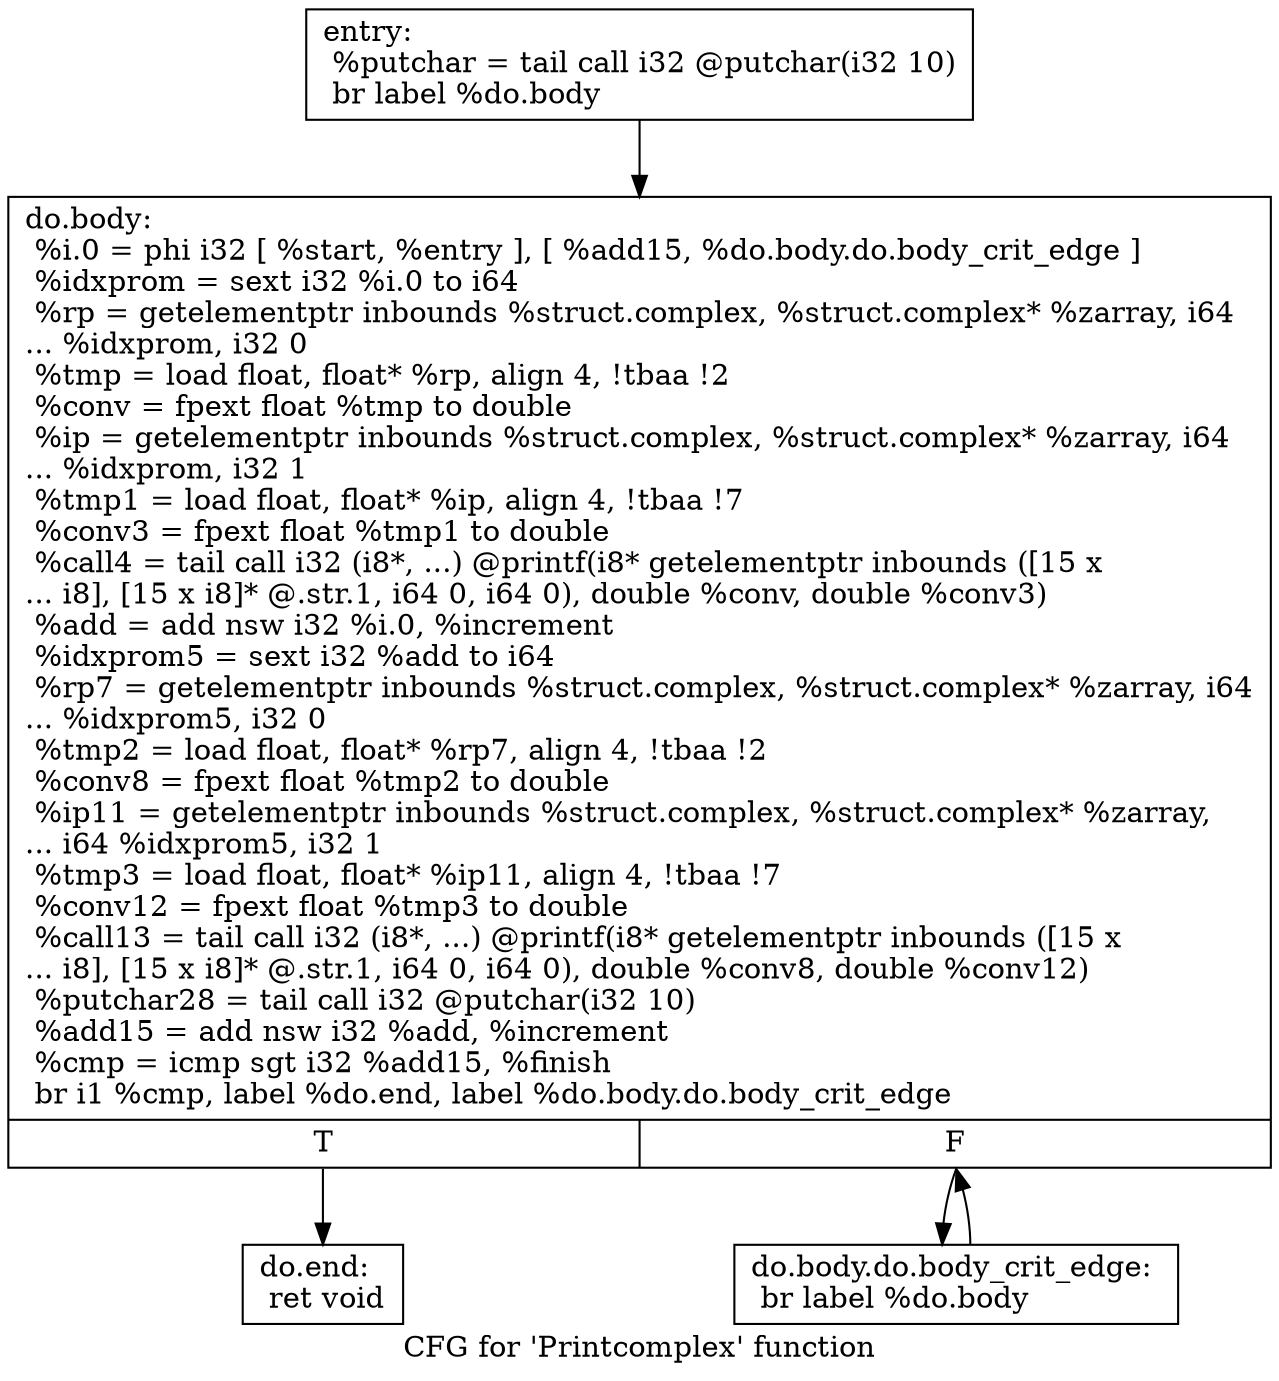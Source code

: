 digraph "CFG for 'Printcomplex' function" {
	label="CFG for 'Printcomplex' function";

	Node0x968cde0 [shape=record,label="{entry:\l  %putchar = tail call i32 @putchar(i32 10)\l  br label %do.body\l}"];
	Node0x968cde0 -> Node0x968d940;
	Node0x968d940 [shape=record,label="{do.body:                                          \l  %i.0 = phi i32 [ %start, %entry ], [ %add15, %do.body.do.body_crit_edge ]\l  %idxprom = sext i32 %i.0 to i64\l  %rp = getelementptr inbounds %struct.complex, %struct.complex* %zarray, i64\l... %idxprom, i32 0\l  %tmp = load float, float* %rp, align 4, !tbaa !2\l  %conv = fpext float %tmp to double\l  %ip = getelementptr inbounds %struct.complex, %struct.complex* %zarray, i64\l... %idxprom, i32 1\l  %tmp1 = load float, float* %ip, align 4, !tbaa !7\l  %conv3 = fpext float %tmp1 to double\l  %call4 = tail call i32 (i8*, ...) @printf(i8* getelementptr inbounds ([15 x\l... i8], [15 x i8]* @.str.1, i64 0, i64 0), double %conv, double %conv3)\l  %add = add nsw i32 %i.0, %increment\l  %idxprom5 = sext i32 %add to i64\l  %rp7 = getelementptr inbounds %struct.complex, %struct.complex* %zarray, i64\l... %idxprom5, i32 0\l  %tmp2 = load float, float* %rp7, align 4, !tbaa !2\l  %conv8 = fpext float %tmp2 to double\l  %ip11 = getelementptr inbounds %struct.complex, %struct.complex* %zarray,\l... i64 %idxprom5, i32 1\l  %tmp3 = load float, float* %ip11, align 4, !tbaa !7\l  %conv12 = fpext float %tmp3 to double\l  %call13 = tail call i32 (i8*, ...) @printf(i8* getelementptr inbounds ([15 x\l... i8], [15 x i8]* @.str.1, i64 0, i64 0), double %conv8, double %conv12)\l  %putchar28 = tail call i32 @putchar(i32 10)\l  %add15 = add nsw i32 %add, %increment\l  %cmp = icmp sgt i32 %add15, %finish\l  br i1 %cmp, label %do.end, label %do.body.do.body_crit_edge\l|{<s0>T|<s1>F}}"];
	Node0x968d940:s0 -> Node0x968d9e0;
	Node0x968d940:s1 -> Node0x968d990;
	Node0x968d990 [shape=record,label="{do.body.do.body_crit_edge:                        \l  br label %do.body\l}"];
	Node0x968d990 -> Node0x968d940;
	Node0x968d9e0 [shape=record,label="{do.end:                                           \l  ret void\l}"];
}
